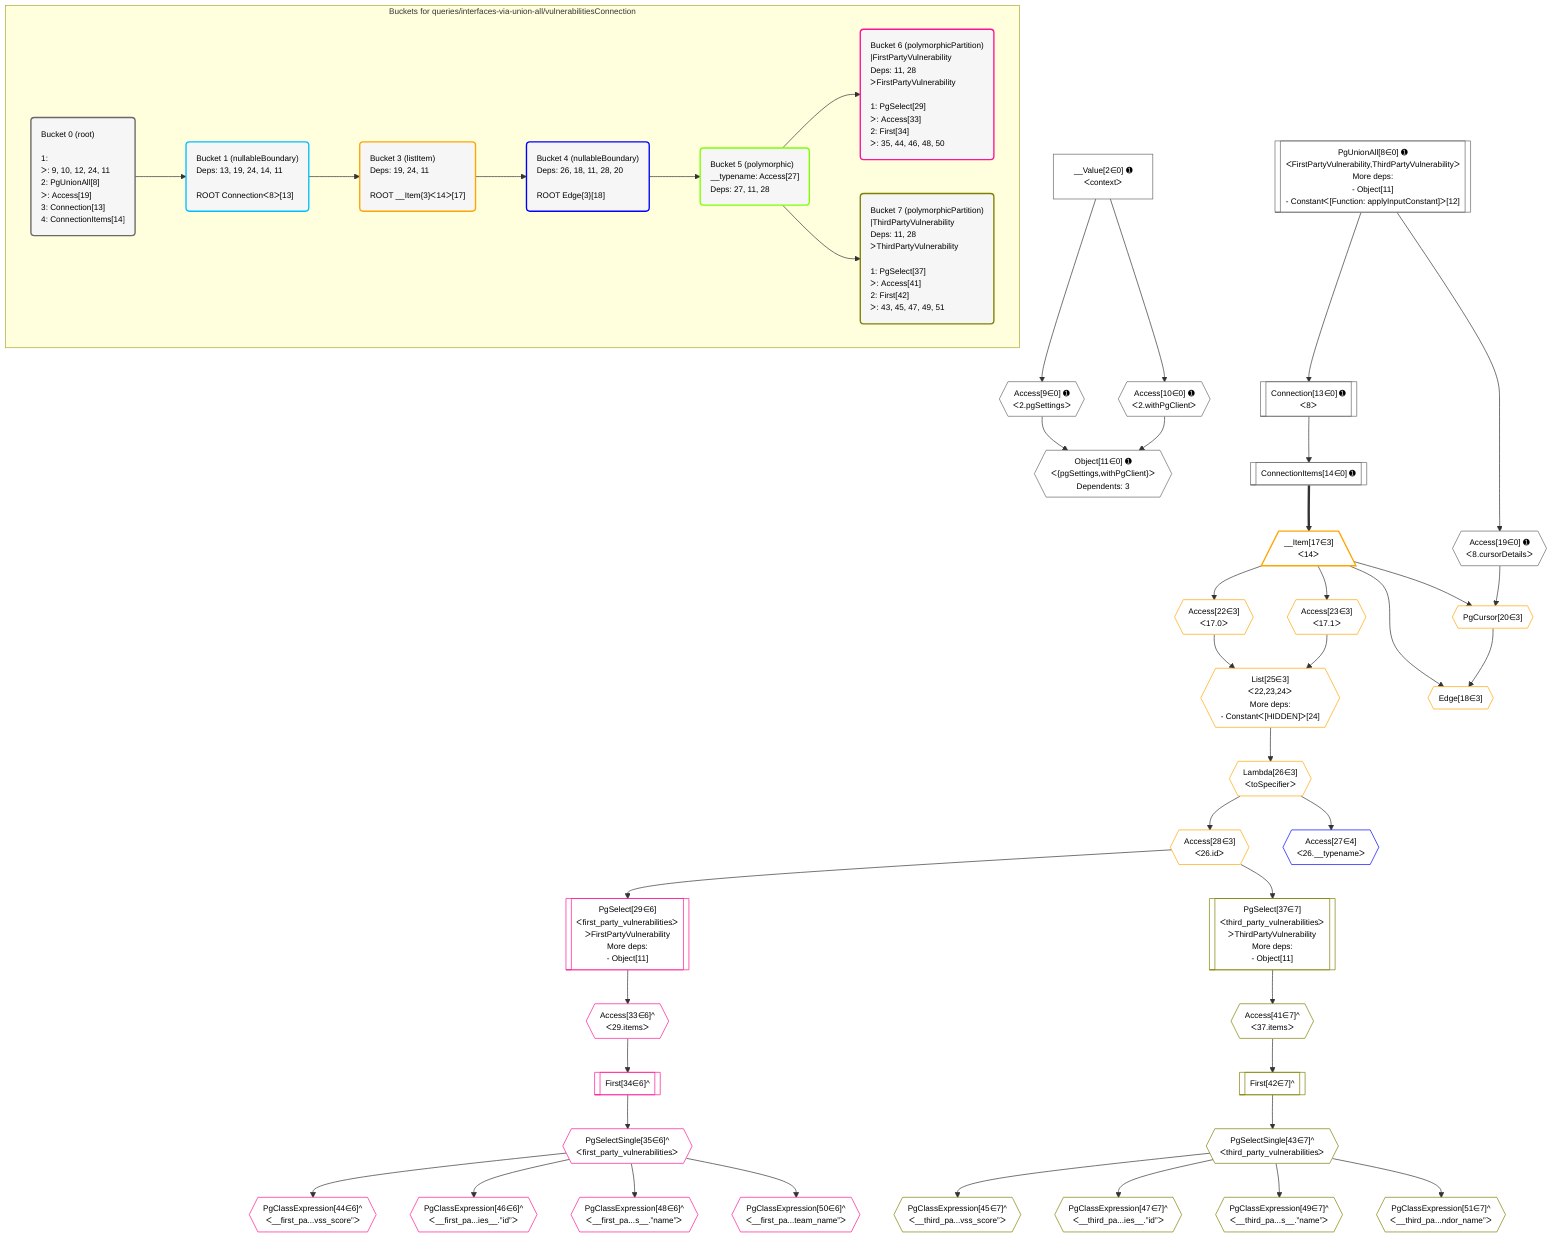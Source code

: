 %%{init: {'themeVariables': { 'fontSize': '12px'}}}%%
graph TD
    classDef path fill:#eee,stroke:#000,color:#000
    classDef plan fill:#fff,stroke-width:1px,color:#000
    classDef itemplan fill:#fff,stroke-width:2px,color:#000
    classDef unbatchedplan fill:#dff,stroke-width:1px,color:#000
    classDef sideeffectplan fill:#fcc,stroke-width:2px,color:#000
    classDef bucket fill:#f6f6f6,color:#000,stroke-width:2px,text-align:left

    subgraph "Buckets for queries/interfaces-via-union-all/vulnerabilitiesConnection"
    Bucket0("Bucket 0 (root)<br /><br />1: <br />ᐳ: 9, 10, 12, 24, 11<br />2: PgUnionAll[8]<br />ᐳ: Access[19]<br />3: Connection[13]<br />4: ConnectionItems[14]"):::bucket
    Bucket1("Bucket 1 (nullableBoundary)<br />Deps: 13, 19, 24, 14, 11<br /><br />ROOT Connectionᐸ8ᐳ[13]"):::bucket
    Bucket3("Bucket 3 (listItem)<br />Deps: 19, 24, 11<br /><br />ROOT __Item{3}ᐸ14ᐳ[17]"):::bucket
    Bucket4("Bucket 4 (nullableBoundary)<br />Deps: 26, 18, 11, 28, 20<br /><br />ROOT Edge{3}[18]"):::bucket
    Bucket5("Bucket 5 (polymorphic)<br />__typename: Access[27]<br />Deps: 27, 11, 28"):::bucket
    Bucket6("Bucket 6 (polymorphicPartition)<br />|FirstPartyVulnerability<br />Deps: 11, 28<br />ᐳFirstPartyVulnerability<br /><br />1: PgSelect[29]<br />ᐳ: Access[33]<br />2: First[34]<br />ᐳ: 35, 44, 46, 48, 50"):::bucket
    Bucket7("Bucket 7 (polymorphicPartition)<br />|ThirdPartyVulnerability<br />Deps: 11, 28<br />ᐳThirdPartyVulnerability<br /><br />1: PgSelect[37]<br />ᐳ: Access[41]<br />2: First[42]<br />ᐳ: 43, 45, 47, 49, 51"):::bucket
    end
    Bucket0 --> Bucket1
    Bucket1 --> Bucket3
    Bucket3 --> Bucket4
    Bucket4 --> Bucket5
    Bucket5 --> Bucket6 & Bucket7

    %% plan dependencies
    PgUnionAll8[["PgUnionAll[8∈0] ➊<br />ᐸFirstPartyVulnerability,ThirdPartyVulnerabilityᐳ<br />More deps:<br />- Object[11]<br />- Constantᐸ[Function: applyInputConstant]ᐳ[12]"]]:::plan
    Object11{{"Object[11∈0] ➊<br />ᐸ{pgSettings,withPgClient}ᐳ<br />Dependents: 3"}}:::plan
    Access9{{"Access[9∈0] ➊<br />ᐸ2.pgSettingsᐳ"}}:::plan
    Access10{{"Access[10∈0] ➊<br />ᐸ2.withPgClientᐳ"}}:::plan
    Access9 & Access10 --> Object11
    __Value2["__Value[2∈0] ➊<br />ᐸcontextᐳ"]:::plan
    __Value2 --> Access9
    __Value2 --> Access10
    Connection13[["Connection[13∈0] ➊<br />ᐸ8ᐳ"]]:::plan
    PgUnionAll8 --> Connection13
    ConnectionItems14[["ConnectionItems[14∈0] ➊"]]:::plan
    Connection13 --> ConnectionItems14
    Access19{{"Access[19∈0] ➊<br />ᐸ8.cursorDetailsᐳ"}}:::plan
    PgUnionAll8 --> Access19
    List25{{"List[25∈3]<br />ᐸ22,23,24ᐳ<br />More deps:<br />- Constantᐸ[HIDDEN]ᐳ[24]"}}:::plan
    Access22{{"Access[22∈3]<br />ᐸ17.0ᐳ"}}:::plan
    Access23{{"Access[23∈3]<br />ᐸ17.1ᐳ"}}:::plan
    Access22 & Access23 --> List25
    Edge18{{"Edge[18∈3]"}}:::plan
    __Item17[/"__Item[17∈3]<br />ᐸ14ᐳ"\]:::itemplan
    PgCursor20{{"PgCursor[20∈3]"}}:::plan
    __Item17 & PgCursor20 --> Edge18
    __Item17 & Access19 --> PgCursor20
    ConnectionItems14 ==> __Item17
    __Item17 --> Access22
    __Item17 --> Access23
    Lambda26{{"Lambda[26∈3]<br />ᐸtoSpecifierᐳ"}}:::plan
    List25 --> Lambda26
    Access28{{"Access[28∈3]<br />ᐸ26.idᐳ"}}:::plan
    Lambda26 --> Access28
    Access27{{"Access[27∈4]<br />ᐸ26.__typenameᐳ"}}:::plan
    Lambda26 --> Access27
    PgSelect29[["PgSelect[29∈6]<br />ᐸfirst_party_vulnerabilitiesᐳ<br />ᐳFirstPartyVulnerability<br />More deps:<br />- Object[11]"]]:::plan
    Access28 --> PgSelect29
    Access33{{"Access[33∈6]^<br />ᐸ29.itemsᐳ"}}:::plan
    PgSelect29 --> Access33
    First34[["First[34∈6]^"]]:::plan
    Access33 --> First34
    PgSelectSingle35{{"PgSelectSingle[35∈6]^<br />ᐸfirst_party_vulnerabilitiesᐳ"}}:::plan
    First34 --> PgSelectSingle35
    PgClassExpression44{{"PgClassExpression[44∈6]^<br />ᐸ__first_pa...vss_score”ᐳ"}}:::plan
    PgSelectSingle35 --> PgClassExpression44
    PgClassExpression46{{"PgClassExpression[46∈6]^<br />ᐸ__first_pa...ies__.”id”ᐳ"}}:::plan
    PgSelectSingle35 --> PgClassExpression46
    PgClassExpression48{{"PgClassExpression[48∈6]^<br />ᐸ__first_pa...s__.”name”ᐳ"}}:::plan
    PgSelectSingle35 --> PgClassExpression48
    PgClassExpression50{{"PgClassExpression[50∈6]^<br />ᐸ__first_pa...team_name”ᐳ"}}:::plan
    PgSelectSingle35 --> PgClassExpression50
    PgSelect37[["PgSelect[37∈7]<br />ᐸthird_party_vulnerabilitiesᐳ<br />ᐳThirdPartyVulnerability<br />More deps:<br />- Object[11]"]]:::plan
    Access28 --> PgSelect37
    Access41{{"Access[41∈7]^<br />ᐸ37.itemsᐳ"}}:::plan
    PgSelect37 --> Access41
    First42[["First[42∈7]^"]]:::plan
    Access41 --> First42
    PgSelectSingle43{{"PgSelectSingle[43∈7]^<br />ᐸthird_party_vulnerabilitiesᐳ"}}:::plan
    First42 --> PgSelectSingle43
    PgClassExpression45{{"PgClassExpression[45∈7]^<br />ᐸ__third_pa...vss_score”ᐳ"}}:::plan
    PgSelectSingle43 --> PgClassExpression45
    PgClassExpression47{{"PgClassExpression[47∈7]^<br />ᐸ__third_pa...ies__.”id”ᐳ"}}:::plan
    PgSelectSingle43 --> PgClassExpression47
    PgClassExpression49{{"PgClassExpression[49∈7]^<br />ᐸ__third_pa...s__.”name”ᐳ"}}:::plan
    PgSelectSingle43 --> PgClassExpression49
    PgClassExpression51{{"PgClassExpression[51∈7]^<br />ᐸ__third_pa...ndor_name”ᐳ"}}:::plan
    PgSelectSingle43 --> PgClassExpression51

    %% define steps
    classDef bucket0 stroke:#696969
    class Bucket0,__Value2,PgUnionAll8,Access9,Access10,Object11,Connection13,ConnectionItems14,Access19 bucket0
    classDef bucket1 stroke:#00bfff
    class Bucket1 bucket1
    classDef bucket3 stroke:#ffa500
    class Bucket3,__Item17,Edge18,PgCursor20,Access22,Access23,List25,Lambda26,Access28 bucket3
    classDef bucket4 stroke:#0000ff
    class Bucket4,Access27 bucket4
    classDef bucket5 stroke:#7fff00
    class Bucket5 bucket5
    classDef bucket6 stroke:#ff1493
    class Bucket6,PgSelect29,Access33,First34,PgSelectSingle35,PgClassExpression44,PgClassExpression46,PgClassExpression48,PgClassExpression50 bucket6
    classDef bucket7 stroke:#808000
    class Bucket7,PgSelect37,Access41,First42,PgSelectSingle43,PgClassExpression45,PgClassExpression47,PgClassExpression49,PgClassExpression51 bucket7